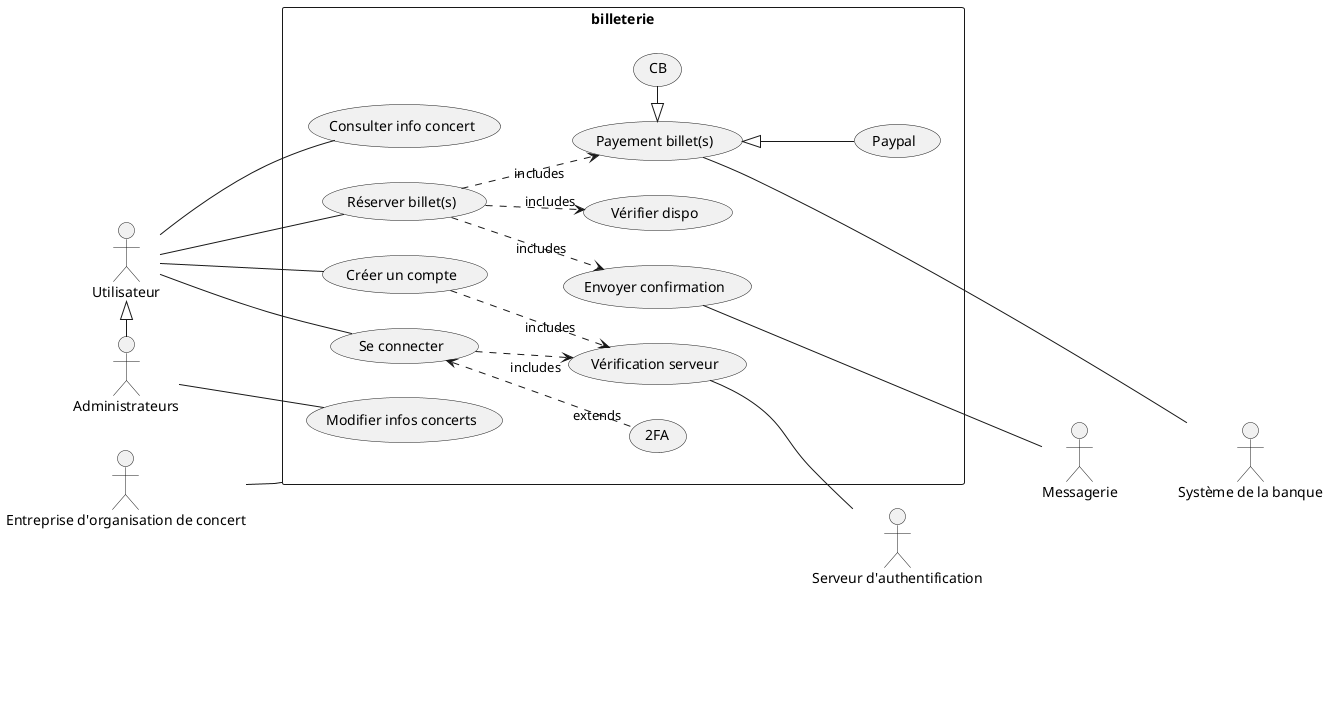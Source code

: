 @startuml USECASE
left to right direction

actor Utilisateur as U
actor "Messagerie" as M
actor "Système de la banque" as B
actor "Serveur d'authentification" as S
actor Administrateurs as A
actor "Entreprise d'organisation de concert" as E


rectangle billeterie {
    usecase "Créer un compte" as UC1
    usecase "Se connecter" as UC2
    usecase "2FA" as UC3
    usecase "Vérification serveur" as UC4
    usecase "Consulter info concert" as UC5
    usecase "Réserver billet(s)" as UC6
    usecase "Vérifier dispo" as UC7
    usecase "Payement billet(s)" as UC8
    usecase "Envoyer confirmation" as UC9
    usecase "CB" as UC10
    usecase "Paypal" as UC11
    usecase "Modifier infos concerts" as UC12
}

E -- billeterie
U <|- A
U -- UC1
U -- UC2
UC2 <.. "extends" UC3
UC1 ..> "includes" UC4
UC2 ..> "includes" UC4
M -[hidden]left- billeterie
M -[hidden]down- B
B -[hidden]left- billeterie
UC9 -down-- M
UC4 -- S
U -- UC5
U - UC6
UC6 ..> "includes" UC7
UC6 ..> "includes" UC8
UC6 ..> "includes" UC9
UC8 <|- UC10
UC8 <|-- UC11
UC8 -- B
A -- UC12



@enduml